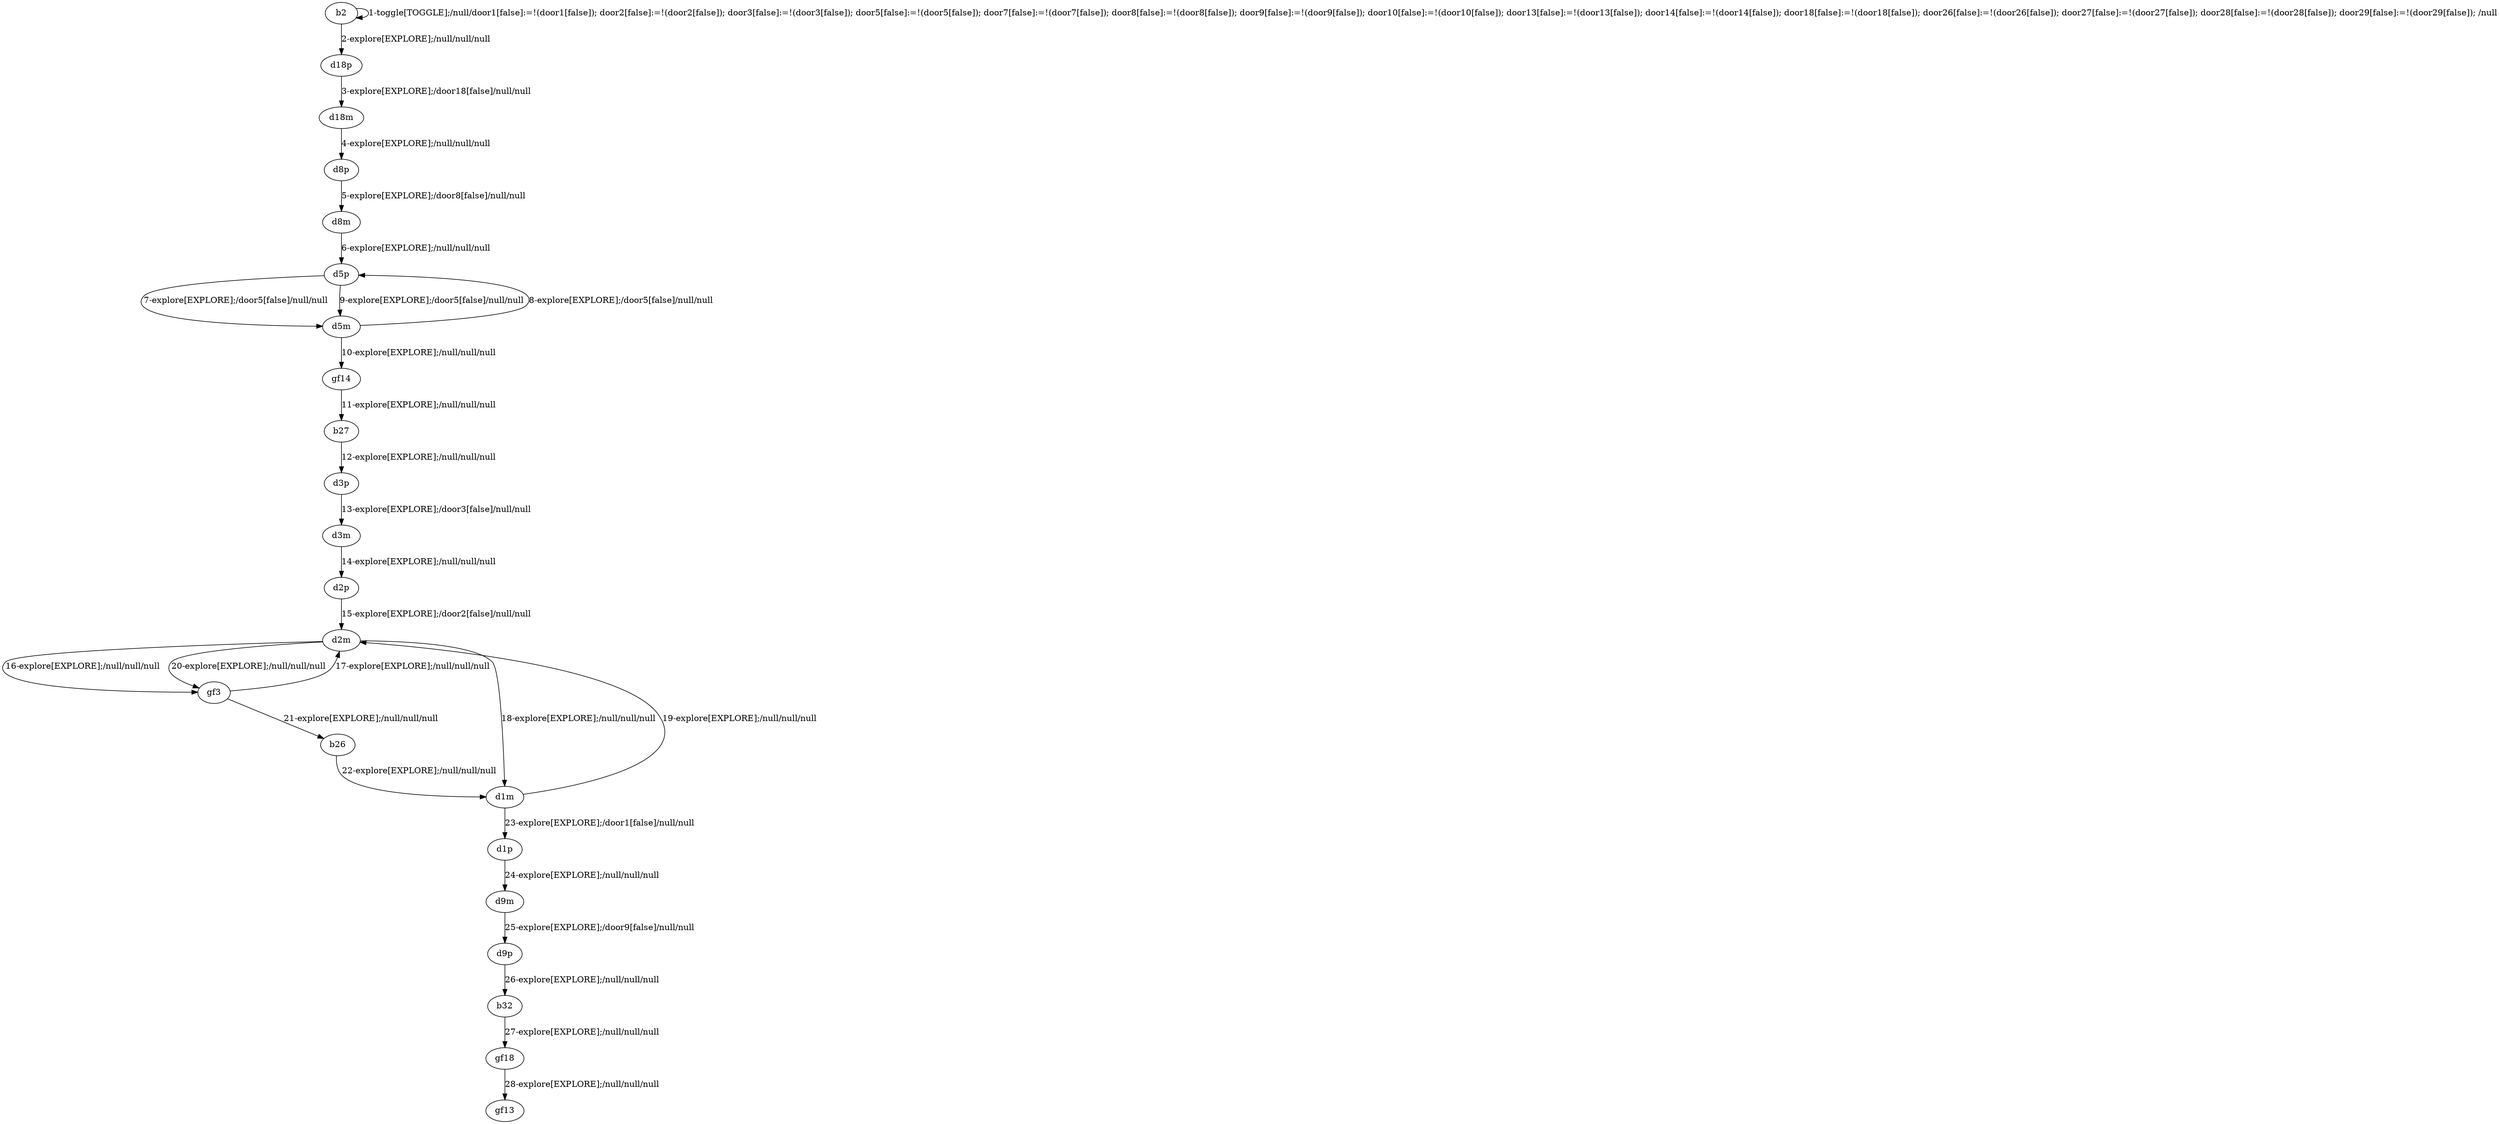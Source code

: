 # Total number of goals covered by this test: 1
# gf18 --> gf13

digraph g {
"b2" -> "b2" [label = "1-toggle[TOGGLE];/null/door1[false]:=!(door1[false]); door2[false]:=!(door2[false]); door3[false]:=!(door3[false]); door5[false]:=!(door5[false]); door7[false]:=!(door7[false]); door8[false]:=!(door8[false]); door9[false]:=!(door9[false]); door10[false]:=!(door10[false]); door13[false]:=!(door13[false]); door14[false]:=!(door14[false]); door18[false]:=!(door18[false]); door26[false]:=!(door26[false]); door27[false]:=!(door27[false]); door28[false]:=!(door28[false]); door29[false]:=!(door29[false]); /null"];
"b2" -> "d18p" [label = "2-explore[EXPLORE];/null/null/null"];
"d18p" -> "d18m" [label = "3-explore[EXPLORE];/door18[false]/null/null"];
"d18m" -> "d8p" [label = "4-explore[EXPLORE];/null/null/null"];
"d8p" -> "d8m" [label = "5-explore[EXPLORE];/door8[false]/null/null"];
"d8m" -> "d5p" [label = "6-explore[EXPLORE];/null/null/null"];
"d5p" -> "d5m" [label = "7-explore[EXPLORE];/door5[false]/null/null"];
"d5m" -> "d5p" [label = "8-explore[EXPLORE];/door5[false]/null/null"];
"d5p" -> "d5m" [label = "9-explore[EXPLORE];/door5[false]/null/null"];
"d5m" -> "gf14" [label = "10-explore[EXPLORE];/null/null/null"];
"gf14" -> "b27" [label = "11-explore[EXPLORE];/null/null/null"];
"b27" -> "d3p" [label = "12-explore[EXPLORE];/null/null/null"];
"d3p" -> "d3m" [label = "13-explore[EXPLORE];/door3[false]/null/null"];
"d3m" -> "d2p" [label = "14-explore[EXPLORE];/null/null/null"];
"d2p" -> "d2m" [label = "15-explore[EXPLORE];/door2[false]/null/null"];
"d2m" -> "gf3" [label = "16-explore[EXPLORE];/null/null/null"];
"gf3" -> "d2m" [label = "17-explore[EXPLORE];/null/null/null"];
"d2m" -> "d1m" [label = "18-explore[EXPLORE];/null/null/null"];
"d1m" -> "d2m" [label = "19-explore[EXPLORE];/null/null/null"];
"d2m" -> "gf3" [label = "20-explore[EXPLORE];/null/null/null"];
"gf3" -> "b26" [label = "21-explore[EXPLORE];/null/null/null"];
"b26" -> "d1m" [label = "22-explore[EXPLORE];/null/null/null"];
"d1m" -> "d1p" [label = "23-explore[EXPLORE];/door1[false]/null/null"];
"d1p" -> "d9m" [label = "24-explore[EXPLORE];/null/null/null"];
"d9m" -> "d9p" [label = "25-explore[EXPLORE];/door9[false]/null/null"];
"d9p" -> "b32" [label = "26-explore[EXPLORE];/null/null/null"];
"b32" -> "gf18" [label = "27-explore[EXPLORE];/null/null/null"];
"gf18" -> "gf13" [label = "28-explore[EXPLORE];/null/null/null"];
}